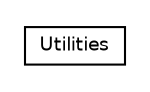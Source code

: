 #!/usr/local/bin/dot
#
# Class diagram 
# Generated by UMLGraph version R5_6 (http://www.umlgraph.org/)
#

digraph G {
	edge [fontname="Helvetica",fontsize=10,labelfontname="Helvetica",labelfontsize=10];
	node [fontname="Helvetica",fontsize=10,shape=plaintext];
	nodesep=0.25;
	ranksep=0.5;
	// net.ljcomputing.randy.util.Utilities
	c155 [label=<<table title="net.ljcomputing.randy.util.Utilities" border="0" cellborder="1" cellspacing="0" cellpadding="2" port="p" href="./Utilities.html">
		<tr><td><table border="0" cellspacing="0" cellpadding="1">
<tr><td align="center" balign="center"> Utilities </td></tr>
		</table></td></tr>
		</table>>, URL="./Utilities.html", fontname="Helvetica", fontcolor="black", fontsize=9.0];
}

